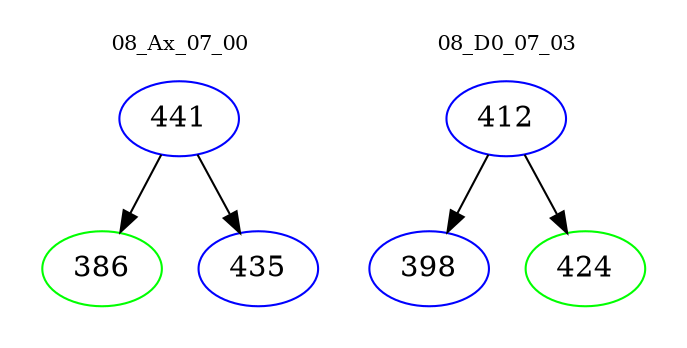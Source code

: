 digraph{
subgraph cluster_0 {
color = white
label = "08_Ax_07_00";
fontsize=10;
T0_441 [label="441", color="blue"]
T0_441 -> T0_386 [color="black"]
T0_386 [label="386", color="green"]
T0_441 -> T0_435 [color="black"]
T0_435 [label="435", color="blue"]
}
subgraph cluster_1 {
color = white
label = "08_D0_07_03";
fontsize=10;
T1_412 [label="412", color="blue"]
T1_412 -> T1_398 [color="black"]
T1_398 [label="398", color="blue"]
T1_412 -> T1_424 [color="black"]
T1_424 [label="424", color="green"]
}
}
